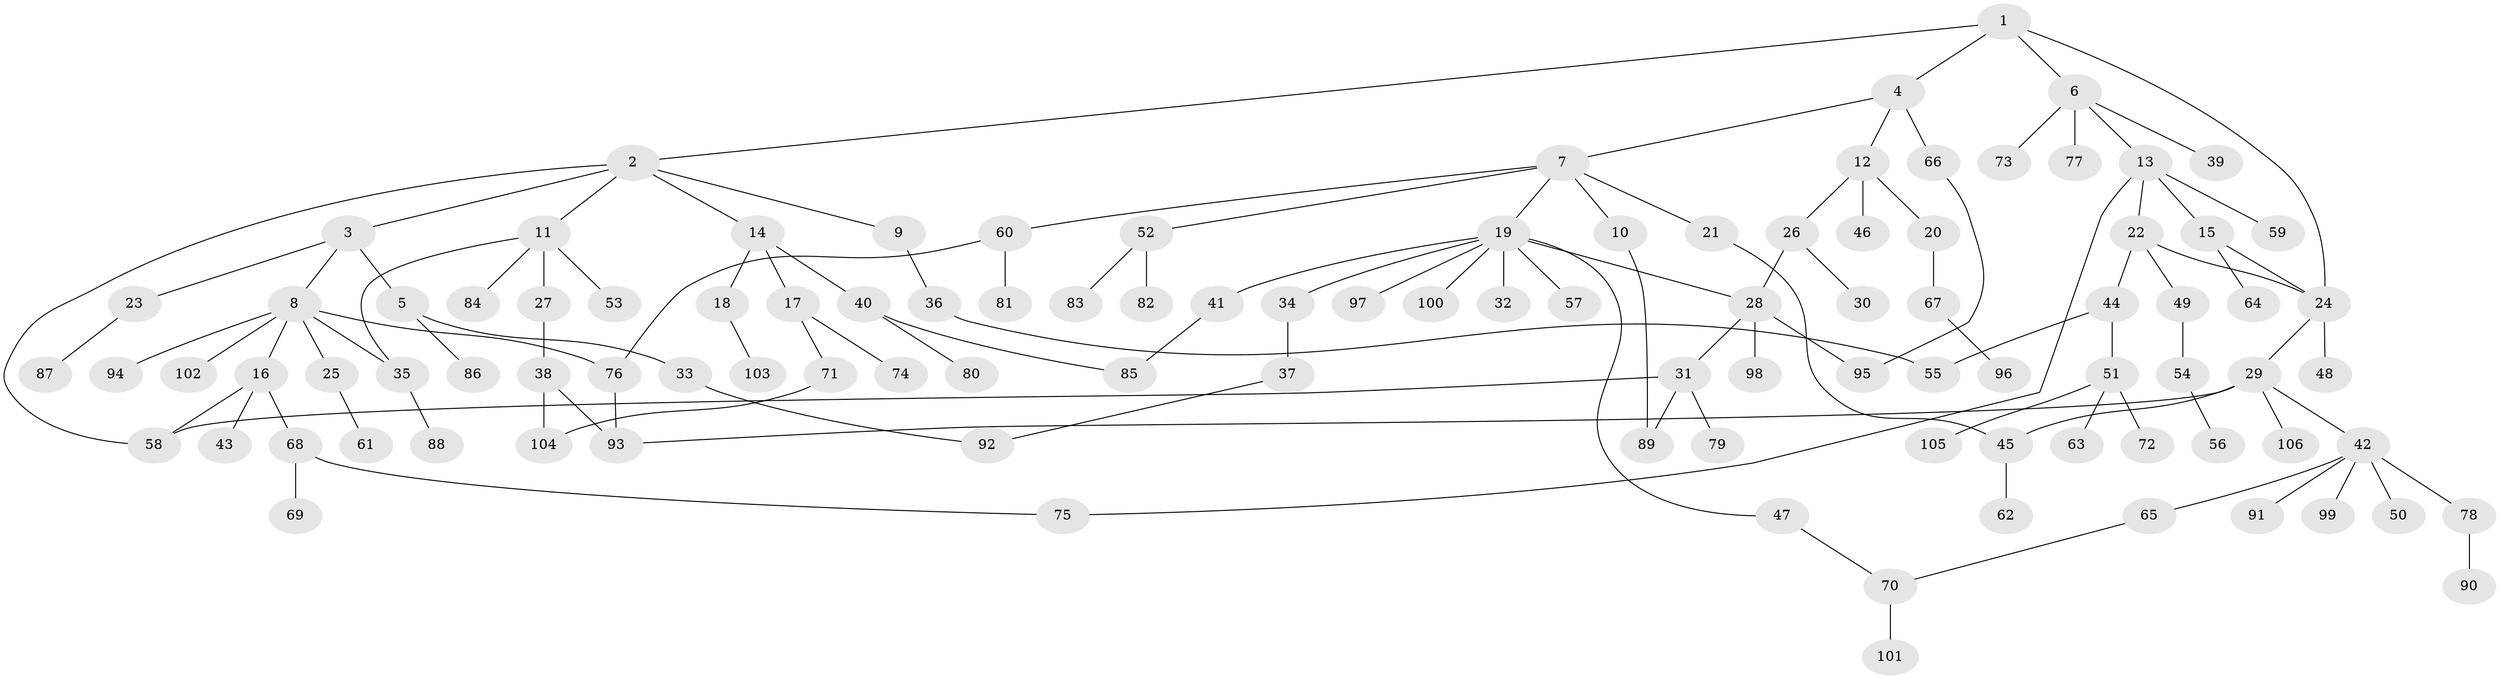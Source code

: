// Generated by graph-tools (version 1.1) at 2025/13/03/09/25 04:13:19]
// undirected, 106 vertices, 123 edges
graph export_dot {
graph [start="1"]
  node [color=gray90,style=filled];
  1;
  2;
  3;
  4;
  5;
  6;
  7;
  8;
  9;
  10;
  11;
  12;
  13;
  14;
  15;
  16;
  17;
  18;
  19;
  20;
  21;
  22;
  23;
  24;
  25;
  26;
  27;
  28;
  29;
  30;
  31;
  32;
  33;
  34;
  35;
  36;
  37;
  38;
  39;
  40;
  41;
  42;
  43;
  44;
  45;
  46;
  47;
  48;
  49;
  50;
  51;
  52;
  53;
  54;
  55;
  56;
  57;
  58;
  59;
  60;
  61;
  62;
  63;
  64;
  65;
  66;
  67;
  68;
  69;
  70;
  71;
  72;
  73;
  74;
  75;
  76;
  77;
  78;
  79;
  80;
  81;
  82;
  83;
  84;
  85;
  86;
  87;
  88;
  89;
  90;
  91;
  92;
  93;
  94;
  95;
  96;
  97;
  98;
  99;
  100;
  101;
  102;
  103;
  104;
  105;
  106;
  1 -- 2;
  1 -- 4;
  1 -- 6;
  1 -- 24;
  2 -- 3;
  2 -- 9;
  2 -- 11;
  2 -- 14;
  2 -- 58;
  3 -- 5;
  3 -- 8;
  3 -- 23;
  4 -- 7;
  4 -- 12;
  4 -- 66;
  5 -- 33;
  5 -- 86;
  6 -- 13;
  6 -- 39;
  6 -- 73;
  6 -- 77;
  7 -- 10;
  7 -- 19;
  7 -- 21;
  7 -- 52;
  7 -- 60;
  8 -- 16;
  8 -- 25;
  8 -- 35;
  8 -- 94;
  8 -- 102;
  8 -- 76;
  9 -- 36;
  10 -- 89;
  11 -- 27;
  11 -- 53;
  11 -- 84;
  11 -- 35;
  12 -- 20;
  12 -- 26;
  12 -- 46;
  13 -- 15;
  13 -- 22;
  13 -- 59;
  13 -- 75;
  14 -- 17;
  14 -- 18;
  14 -- 40;
  15 -- 24;
  15 -- 64;
  16 -- 43;
  16 -- 68;
  16 -- 58;
  17 -- 71;
  17 -- 74;
  18 -- 103;
  19 -- 28;
  19 -- 32;
  19 -- 34;
  19 -- 41;
  19 -- 47;
  19 -- 57;
  19 -- 97;
  19 -- 100;
  20 -- 67;
  21 -- 45;
  22 -- 44;
  22 -- 49;
  22 -- 24;
  23 -- 87;
  24 -- 29;
  24 -- 48;
  25 -- 61;
  26 -- 30;
  26 -- 28;
  27 -- 38;
  28 -- 31;
  28 -- 98;
  28 -- 95;
  29 -- 42;
  29 -- 93;
  29 -- 106;
  29 -- 45;
  31 -- 58;
  31 -- 79;
  31 -- 89;
  33 -- 92;
  34 -- 37;
  35 -- 88;
  36 -- 55;
  37 -- 92;
  38 -- 104;
  38 -- 93;
  40 -- 80;
  40 -- 85;
  41 -- 85;
  42 -- 50;
  42 -- 65;
  42 -- 78;
  42 -- 91;
  42 -- 99;
  44 -- 51;
  44 -- 55;
  45 -- 62;
  47 -- 70;
  49 -- 54;
  51 -- 63;
  51 -- 72;
  51 -- 105;
  52 -- 82;
  52 -- 83;
  54 -- 56;
  60 -- 76;
  60 -- 81;
  65 -- 70;
  66 -- 95;
  67 -- 96;
  68 -- 69;
  68 -- 75;
  70 -- 101;
  71 -- 104;
  76 -- 93;
  78 -- 90;
}
